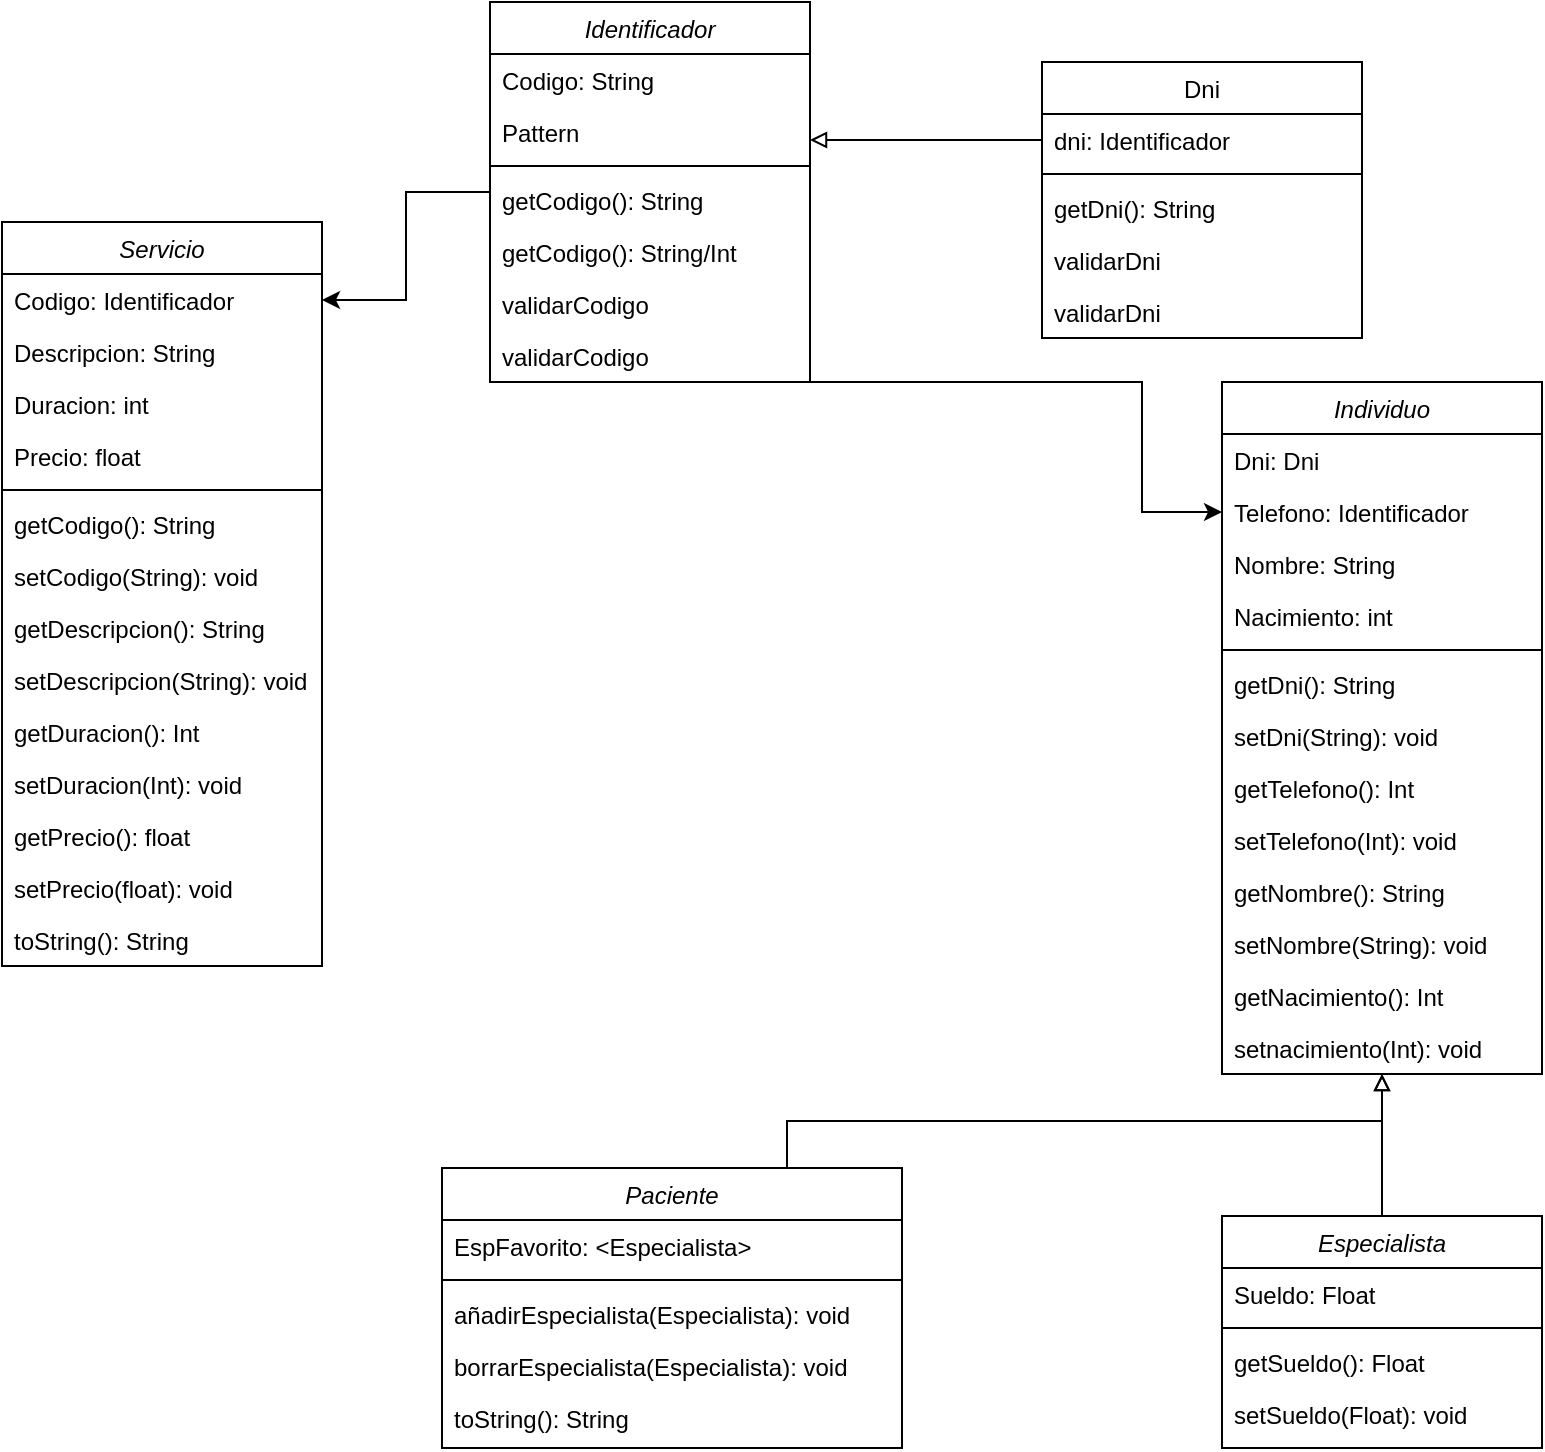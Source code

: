 <mxfile version="21.0.10" type="github">
  <diagram id="C5RBs43oDa-KdzZeNtuy" name="Page-1">
    <mxGraphModel dx="880" dy="481" grid="1" gridSize="10" guides="1" tooltips="1" connect="1" arrows="1" fold="1" page="1" pageScale="1" pageWidth="827" pageHeight="1169" math="0" shadow="0">
      <root>
        <mxCell id="WIyWlLk6GJQsqaUBKTNV-0" />
        <mxCell id="WIyWlLk6GJQsqaUBKTNV-1" parent="WIyWlLk6GJQsqaUBKTNV-0" />
        <mxCell id="TUWXEV42pDuYm1hMz5LC-0" style="edgeStyle=orthogonalEdgeStyle;rounded=0;orthogonalLoop=1;jettySize=auto;html=1;entryX=0;entryY=0.5;entryDx=0;entryDy=0;endArrow=none;endFill=0;startArrow=block;startFill=0;" parent="WIyWlLk6GJQsqaUBKTNV-1" source="zkfFHV4jXpPFQw0GAbJ--0" target="zkfFHV4jXpPFQw0GAbJ--18" edge="1">
          <mxGeometry relative="1" as="geometry">
            <mxPoint x="490" y="110" as="targetPoint" />
            <Array as="points">
              <mxPoint x="405" y="100" />
              <mxPoint x="405" y="99" />
            </Array>
          </mxGeometry>
        </mxCell>
        <mxCell id="TUWXEV42pDuYm1hMz5LC-9" style="edgeStyle=orthogonalEdgeStyle;rounded=0;orthogonalLoop=1;jettySize=auto;html=1;exitX=0.75;exitY=1;exitDx=0;exitDy=0;entryX=0;entryY=0.5;entryDx=0;entryDy=0;" parent="WIyWlLk6GJQsqaUBKTNV-1" source="zkfFHV4jXpPFQw0GAbJ--0" target="TUWXEV42pDuYm1hMz5LC-7" edge="1">
          <mxGeometry relative="1" as="geometry">
            <Array as="points">
              <mxPoint x="374" y="220" />
              <mxPoint x="580" y="220" />
              <mxPoint x="580" y="285" />
            </Array>
          </mxGeometry>
        </mxCell>
        <mxCell id="TUWXEV42pDuYm1hMz5LC-15" value="" style="edgeStyle=orthogonalEdgeStyle;rounded=0;orthogonalLoop=1;jettySize=auto;html=1;" parent="WIyWlLk6GJQsqaUBKTNV-1" source="zkfFHV4jXpPFQw0GAbJ--0" target="TUWXEV42pDuYm1hMz5LC-11" edge="1">
          <mxGeometry relative="1" as="geometry" />
        </mxCell>
        <mxCell id="zkfFHV4jXpPFQw0GAbJ--0" value="Identificador" style="swimlane;fontStyle=2;align=center;verticalAlign=top;childLayout=stackLayout;horizontal=1;startSize=26;horizontalStack=0;resizeParent=1;resizeLast=0;collapsible=1;marginBottom=0;rounded=0;shadow=0;strokeWidth=1;" parent="WIyWlLk6GJQsqaUBKTNV-1" vertex="1">
          <mxGeometry x="254" y="30" width="160" height="190" as="geometry">
            <mxRectangle x="230" y="140" width="160" height="26" as="alternateBounds" />
          </mxGeometry>
        </mxCell>
        <mxCell id="zkfFHV4jXpPFQw0GAbJ--1" value="Codigo: String" style="text;align=left;verticalAlign=top;spacingLeft=4;spacingRight=4;overflow=hidden;rotatable=0;points=[[0,0.5],[1,0.5]];portConstraint=eastwest;" parent="zkfFHV4jXpPFQw0GAbJ--0" vertex="1">
          <mxGeometry y="26" width="160" height="26" as="geometry" />
        </mxCell>
        <mxCell id="zkfFHV4jXpPFQw0GAbJ--2" value="Pattern" style="text;align=left;verticalAlign=top;spacingLeft=4;spacingRight=4;overflow=hidden;rotatable=0;points=[[0,0.5],[1,0.5]];portConstraint=eastwest;rounded=0;shadow=0;html=0;" parent="zkfFHV4jXpPFQw0GAbJ--0" vertex="1">
          <mxGeometry y="52" width="160" height="26" as="geometry" />
        </mxCell>
        <mxCell id="zkfFHV4jXpPFQw0GAbJ--4" value="" style="line;html=1;strokeWidth=1;align=left;verticalAlign=middle;spacingTop=-1;spacingLeft=3;spacingRight=3;rotatable=0;labelPosition=right;points=[];portConstraint=eastwest;" parent="zkfFHV4jXpPFQw0GAbJ--0" vertex="1">
          <mxGeometry y="78" width="160" height="8" as="geometry" />
        </mxCell>
        <mxCell id="aeZsCI3GS8l8oZHOm9My-33" value="getCodigo(): String" style="text;align=left;verticalAlign=top;spacingLeft=4;spacingRight=4;overflow=hidden;rotatable=0;points=[[0,0.5],[1,0.5]];portConstraint=eastwest;" vertex="1" parent="zkfFHV4jXpPFQw0GAbJ--0">
          <mxGeometry y="86" width="160" height="26" as="geometry" />
        </mxCell>
        <mxCell id="aeZsCI3GS8l8oZHOm9My-35" value="getCodigo(): String/Int" style="text;align=left;verticalAlign=top;spacingLeft=4;spacingRight=4;overflow=hidden;rotatable=0;points=[[0,0.5],[1,0.5]];portConstraint=eastwest;" vertex="1" parent="zkfFHV4jXpPFQw0GAbJ--0">
          <mxGeometry y="112" width="160" height="26" as="geometry" />
        </mxCell>
        <mxCell id="aeZsCI3GS8l8oZHOm9My-34" value="validarCodigo" style="text;align=left;verticalAlign=top;spacingLeft=4;spacingRight=4;overflow=hidden;rotatable=0;points=[[0,0.5],[1,0.5]];portConstraint=eastwest;" vertex="1" parent="zkfFHV4jXpPFQw0GAbJ--0">
          <mxGeometry y="138" width="160" height="26" as="geometry" />
        </mxCell>
        <mxCell id="zkfFHV4jXpPFQw0GAbJ--5" value="validarCodigo" style="text;align=left;verticalAlign=top;spacingLeft=4;spacingRight=4;overflow=hidden;rotatable=0;points=[[0,0.5],[1,0.5]];portConstraint=eastwest;" parent="zkfFHV4jXpPFQw0GAbJ--0" vertex="1">
          <mxGeometry y="164" width="160" height="26" as="geometry" />
        </mxCell>
        <mxCell id="zkfFHV4jXpPFQw0GAbJ--17" value="Dni" style="swimlane;fontStyle=0;align=center;verticalAlign=top;childLayout=stackLayout;horizontal=1;startSize=26;horizontalStack=0;resizeParent=1;resizeLast=0;collapsible=1;marginBottom=0;rounded=0;shadow=0;strokeWidth=1;" parent="WIyWlLk6GJQsqaUBKTNV-1" vertex="1">
          <mxGeometry x="530" y="60" width="160" height="138" as="geometry">
            <mxRectangle x="550" y="140" width="160" height="26" as="alternateBounds" />
          </mxGeometry>
        </mxCell>
        <mxCell id="zkfFHV4jXpPFQw0GAbJ--18" value="dni: Identificador" style="text;align=left;verticalAlign=top;spacingLeft=4;spacingRight=4;overflow=hidden;rotatable=0;points=[[0,0.5],[1,0.5]];portConstraint=eastwest;" parent="zkfFHV4jXpPFQw0GAbJ--17" vertex="1">
          <mxGeometry y="26" width="160" height="26" as="geometry" />
        </mxCell>
        <mxCell id="zkfFHV4jXpPFQw0GAbJ--23" value="" style="line;html=1;strokeWidth=1;align=left;verticalAlign=middle;spacingTop=-1;spacingLeft=3;spacingRight=3;rotatable=0;labelPosition=right;points=[];portConstraint=eastwest;" parent="zkfFHV4jXpPFQw0GAbJ--17" vertex="1">
          <mxGeometry y="52" width="160" height="8" as="geometry" />
        </mxCell>
        <mxCell id="zkfFHV4jXpPFQw0GAbJ--24" value="getDni(): String" style="text;align=left;verticalAlign=top;spacingLeft=4;spacingRight=4;overflow=hidden;rotatable=0;points=[[0,0.5],[1,0.5]];portConstraint=eastwest;" parent="zkfFHV4jXpPFQw0GAbJ--17" vertex="1">
          <mxGeometry y="60" width="160" height="26" as="geometry" />
        </mxCell>
        <mxCell id="aeZsCI3GS8l8oZHOm9My-29" value="validarDni" style="text;align=left;verticalAlign=top;spacingLeft=4;spacingRight=4;overflow=hidden;rotatable=0;points=[[0,0.5],[1,0.5]];portConstraint=eastwest;" vertex="1" parent="zkfFHV4jXpPFQw0GAbJ--17">
          <mxGeometry y="86" width="160" height="26" as="geometry" />
        </mxCell>
        <mxCell id="aeZsCI3GS8l8oZHOm9My-30" value="validarDni" style="text;align=left;verticalAlign=top;spacingLeft=4;spacingRight=4;overflow=hidden;rotatable=0;points=[[0,0.5],[1,0.5]];portConstraint=eastwest;" vertex="1" parent="zkfFHV4jXpPFQw0GAbJ--17">
          <mxGeometry y="112" width="160" height="26" as="geometry" />
        </mxCell>
        <mxCell id="TUWXEV42pDuYm1hMz5LC-27" value="" style="edgeStyle=orthogonalEdgeStyle;rounded=0;orthogonalLoop=1;jettySize=auto;html=1;endArrow=none;endFill=0;startArrow=block;startFill=0;" parent="WIyWlLk6GJQsqaUBKTNV-1" source="TUWXEV42pDuYm1hMz5LC-1" target="TUWXEV42pDuYm1hMz5LC-20" edge="1">
          <mxGeometry relative="1" as="geometry" />
        </mxCell>
        <mxCell id="TUWXEV42pDuYm1hMz5LC-1" value="Individuo" style="swimlane;fontStyle=2;align=center;verticalAlign=top;childLayout=stackLayout;horizontal=1;startSize=26;horizontalStack=0;resizeParent=1;resizeLast=0;collapsible=1;marginBottom=0;rounded=0;shadow=0;strokeWidth=1;" parent="WIyWlLk6GJQsqaUBKTNV-1" vertex="1">
          <mxGeometry x="620" y="220" width="160" height="346" as="geometry">
            <mxRectangle x="230" y="140" width="160" height="26" as="alternateBounds" />
          </mxGeometry>
        </mxCell>
        <mxCell id="TUWXEV42pDuYm1hMz5LC-2" value="Dni: Dni" style="text;align=left;verticalAlign=top;spacingLeft=4;spacingRight=4;overflow=hidden;rotatable=0;points=[[0,0.5],[1,0.5]];portConstraint=eastwest;" parent="TUWXEV42pDuYm1hMz5LC-1" vertex="1">
          <mxGeometry y="26" width="160" height="26" as="geometry" />
        </mxCell>
        <mxCell id="TUWXEV42pDuYm1hMz5LC-7" value="Telefono: Identificador" style="text;align=left;verticalAlign=top;spacingLeft=4;spacingRight=4;overflow=hidden;rotatable=0;points=[[0,0.5],[1,0.5]];portConstraint=eastwest;" parent="TUWXEV42pDuYm1hMz5LC-1" vertex="1">
          <mxGeometry y="52" width="160" height="26" as="geometry" />
        </mxCell>
        <mxCell id="TUWXEV42pDuYm1hMz5LC-3" value="Nombre: String" style="text;align=left;verticalAlign=top;spacingLeft=4;spacingRight=4;overflow=hidden;rotatable=0;points=[[0,0.5],[1,0.5]];portConstraint=eastwest;rounded=0;shadow=0;html=0;" parent="TUWXEV42pDuYm1hMz5LC-1" vertex="1">
          <mxGeometry y="78" width="160" height="26" as="geometry" />
        </mxCell>
        <mxCell id="TUWXEV42pDuYm1hMz5LC-8" value="Nacimiento: int" style="text;align=left;verticalAlign=top;spacingLeft=4;spacingRight=4;overflow=hidden;rotatable=0;points=[[0,0.5],[1,0.5]];portConstraint=eastwest;rounded=0;shadow=0;html=0;" parent="TUWXEV42pDuYm1hMz5LC-1" vertex="1">
          <mxGeometry y="104" width="160" height="26" as="geometry" />
        </mxCell>
        <mxCell id="TUWXEV42pDuYm1hMz5LC-4" value="" style="line;html=1;strokeWidth=1;align=left;verticalAlign=middle;spacingTop=-1;spacingLeft=3;spacingRight=3;rotatable=0;labelPosition=right;points=[];portConstraint=eastwest;" parent="TUWXEV42pDuYm1hMz5LC-1" vertex="1">
          <mxGeometry y="130" width="160" height="8" as="geometry" />
        </mxCell>
        <mxCell id="TUWXEV42pDuYm1hMz5LC-5" value="getDni(): String" style="text;align=left;verticalAlign=top;spacingLeft=4;spacingRight=4;overflow=hidden;rotatable=0;points=[[0,0.5],[1,0.5]];portConstraint=eastwest;" parent="TUWXEV42pDuYm1hMz5LC-1" vertex="1">
          <mxGeometry y="138" width="160" height="26" as="geometry" />
        </mxCell>
        <mxCell id="aeZsCI3GS8l8oZHOm9My-21" value="setDni(String): void" style="text;align=left;verticalAlign=top;spacingLeft=4;spacingRight=4;overflow=hidden;rotatable=0;points=[[0,0.5],[1,0.5]];portConstraint=eastwest;" vertex="1" parent="TUWXEV42pDuYm1hMz5LC-1">
          <mxGeometry y="164" width="160" height="26" as="geometry" />
        </mxCell>
        <mxCell id="aeZsCI3GS8l8oZHOm9My-25" value="getTelefono(): Int" style="text;align=left;verticalAlign=top;spacingLeft=4;spacingRight=4;overflow=hidden;rotatable=0;points=[[0,0.5],[1,0.5]];portConstraint=eastwest;" vertex="1" parent="TUWXEV42pDuYm1hMz5LC-1">
          <mxGeometry y="190" width="160" height="26" as="geometry" />
        </mxCell>
        <mxCell id="aeZsCI3GS8l8oZHOm9My-22" value="setTelefono(Int): void" style="text;align=left;verticalAlign=top;spacingLeft=4;spacingRight=4;overflow=hidden;rotatable=0;points=[[0,0.5],[1,0.5]];portConstraint=eastwest;" vertex="1" parent="TUWXEV42pDuYm1hMz5LC-1">
          <mxGeometry y="216" width="160" height="26" as="geometry" />
        </mxCell>
        <mxCell id="aeZsCI3GS8l8oZHOm9My-26" value="getNombre(): String" style="text;align=left;verticalAlign=top;spacingLeft=4;spacingRight=4;overflow=hidden;rotatable=0;points=[[0,0.5],[1,0.5]];portConstraint=eastwest;" vertex="1" parent="TUWXEV42pDuYm1hMz5LC-1">
          <mxGeometry y="242" width="160" height="26" as="geometry" />
        </mxCell>
        <mxCell id="aeZsCI3GS8l8oZHOm9My-23" value="setNombre(String): void" style="text;align=left;verticalAlign=top;spacingLeft=4;spacingRight=4;overflow=hidden;rotatable=0;points=[[0,0.5],[1,0.5]];portConstraint=eastwest;" vertex="1" parent="TUWXEV42pDuYm1hMz5LC-1">
          <mxGeometry y="268" width="160" height="26" as="geometry" />
        </mxCell>
        <mxCell id="aeZsCI3GS8l8oZHOm9My-27" value="getNacimiento(): Int" style="text;align=left;verticalAlign=top;spacingLeft=4;spacingRight=4;overflow=hidden;rotatable=0;points=[[0,0.5],[1,0.5]];portConstraint=eastwest;" vertex="1" parent="TUWXEV42pDuYm1hMz5LC-1">
          <mxGeometry y="294" width="160" height="26" as="geometry" />
        </mxCell>
        <mxCell id="aeZsCI3GS8l8oZHOm9My-24" value="setnacimiento(Int): void" style="text;align=left;verticalAlign=top;spacingLeft=4;spacingRight=4;overflow=hidden;rotatable=0;points=[[0,0.5],[1,0.5]];portConstraint=eastwest;" vertex="1" parent="TUWXEV42pDuYm1hMz5LC-1">
          <mxGeometry y="320" width="160" height="26" as="geometry" />
        </mxCell>
        <mxCell id="TUWXEV42pDuYm1hMz5LC-10" value="Servicio" style="swimlane;fontStyle=2;align=center;verticalAlign=top;childLayout=stackLayout;horizontal=1;startSize=26;horizontalStack=0;resizeParent=1;resizeLast=0;collapsible=1;marginBottom=0;rounded=0;shadow=0;strokeWidth=1;" parent="WIyWlLk6GJQsqaUBKTNV-1" vertex="1">
          <mxGeometry x="10" y="140" width="160" height="372" as="geometry">
            <mxRectangle x="230" y="140" width="160" height="26" as="alternateBounds" />
          </mxGeometry>
        </mxCell>
        <mxCell id="TUWXEV42pDuYm1hMz5LC-11" value="Codigo: Identificador" style="text;align=left;verticalAlign=top;spacingLeft=4;spacingRight=4;overflow=hidden;rotatable=0;points=[[0,0.5],[1,0.5]];portConstraint=eastwest;" parent="TUWXEV42pDuYm1hMz5LC-10" vertex="1">
          <mxGeometry y="26" width="160" height="26" as="geometry" />
        </mxCell>
        <mxCell id="TUWXEV42pDuYm1hMz5LC-12" value="Descripcion: String" style="text;align=left;verticalAlign=top;spacingLeft=4;spacingRight=4;overflow=hidden;rotatable=0;points=[[0,0.5],[1,0.5]];portConstraint=eastwest;rounded=0;shadow=0;html=0;" parent="TUWXEV42pDuYm1hMz5LC-10" vertex="1">
          <mxGeometry y="52" width="160" height="26" as="geometry" />
        </mxCell>
        <mxCell id="TUWXEV42pDuYm1hMz5LC-16" value="Duracion: int" style="text;align=left;verticalAlign=top;spacingLeft=4;spacingRight=4;overflow=hidden;rotatable=0;points=[[0,0.5],[1,0.5]];portConstraint=eastwest;rounded=0;shadow=0;html=0;" parent="TUWXEV42pDuYm1hMz5LC-10" vertex="1">
          <mxGeometry y="78" width="160" height="26" as="geometry" />
        </mxCell>
        <mxCell id="TUWXEV42pDuYm1hMz5LC-17" value="Precio: float" style="text;align=left;verticalAlign=top;spacingLeft=4;spacingRight=4;overflow=hidden;rotatable=0;points=[[0,0.5],[1,0.5]];portConstraint=eastwest;rounded=0;shadow=0;html=0;" parent="TUWXEV42pDuYm1hMz5LC-10" vertex="1">
          <mxGeometry y="104" width="160" height="26" as="geometry" />
        </mxCell>
        <mxCell id="TUWXEV42pDuYm1hMz5LC-13" value="" style="line;html=1;strokeWidth=1;align=left;verticalAlign=middle;spacingTop=-1;spacingLeft=3;spacingRight=3;rotatable=0;labelPosition=right;points=[];portConstraint=eastwest;" parent="TUWXEV42pDuYm1hMz5LC-10" vertex="1">
          <mxGeometry y="130" width="160" height="8" as="geometry" />
        </mxCell>
        <mxCell id="TUWXEV42pDuYm1hMz5LC-18" value="getCodigo(): String" style="text;align=left;verticalAlign=top;spacingLeft=4;spacingRight=4;overflow=hidden;rotatable=0;points=[[0,0.5],[1,0.5]];portConstraint=eastwest;" parent="TUWXEV42pDuYm1hMz5LC-10" vertex="1">
          <mxGeometry y="138" width="160" height="26" as="geometry" />
        </mxCell>
        <mxCell id="aeZsCI3GS8l8oZHOm9My-11" value="setCodigo(String): void" style="text;align=left;verticalAlign=top;spacingLeft=4;spacingRight=4;overflow=hidden;rotatable=0;points=[[0,0.5],[1,0.5]];portConstraint=eastwest;" vertex="1" parent="TUWXEV42pDuYm1hMz5LC-10">
          <mxGeometry y="164" width="160" height="26" as="geometry" />
        </mxCell>
        <mxCell id="aeZsCI3GS8l8oZHOm9My-14" value="getDescripcion(): String" style="text;align=left;verticalAlign=top;spacingLeft=4;spacingRight=4;overflow=hidden;rotatable=0;points=[[0,0.5],[1,0.5]];portConstraint=eastwest;" vertex="1" parent="TUWXEV42pDuYm1hMz5LC-10">
          <mxGeometry y="190" width="160" height="26" as="geometry" />
        </mxCell>
        <mxCell id="aeZsCI3GS8l8oZHOm9My-18" value="setDescripcion(String): void" style="text;align=left;verticalAlign=top;spacingLeft=4;spacingRight=4;overflow=hidden;rotatable=0;points=[[0,0.5],[1,0.5]];portConstraint=eastwest;" vertex="1" parent="TUWXEV42pDuYm1hMz5LC-10">
          <mxGeometry y="216" width="160" height="26" as="geometry" />
        </mxCell>
        <mxCell id="aeZsCI3GS8l8oZHOm9My-13" value="getDuracion(): Int" style="text;align=left;verticalAlign=top;spacingLeft=4;spacingRight=4;overflow=hidden;rotatable=0;points=[[0,0.5],[1,0.5]];portConstraint=eastwest;" vertex="1" parent="TUWXEV42pDuYm1hMz5LC-10">
          <mxGeometry y="242" width="160" height="26" as="geometry" />
        </mxCell>
        <mxCell id="aeZsCI3GS8l8oZHOm9My-17" value="setDuracion(Int): void" style="text;align=left;verticalAlign=top;spacingLeft=4;spacingRight=4;overflow=hidden;rotatable=0;points=[[0,0.5],[1,0.5]];portConstraint=eastwest;" vertex="1" parent="TUWXEV42pDuYm1hMz5LC-10">
          <mxGeometry y="268" width="160" height="26" as="geometry" />
        </mxCell>
        <mxCell id="aeZsCI3GS8l8oZHOm9My-15" value="getPrecio(): float" style="text;align=left;verticalAlign=top;spacingLeft=4;spacingRight=4;overflow=hidden;rotatable=0;points=[[0,0.5],[1,0.5]];portConstraint=eastwest;" vertex="1" parent="TUWXEV42pDuYm1hMz5LC-10">
          <mxGeometry y="294" width="160" height="26" as="geometry" />
        </mxCell>
        <mxCell id="aeZsCI3GS8l8oZHOm9My-12" value="setPrecio(float): void" style="text;align=left;verticalAlign=top;spacingLeft=4;spacingRight=4;overflow=hidden;rotatable=0;points=[[0,0.5],[1,0.5]];portConstraint=eastwest;" vertex="1" parent="TUWXEV42pDuYm1hMz5LC-10">
          <mxGeometry y="320" width="160" height="26" as="geometry" />
        </mxCell>
        <mxCell id="TUWXEV42pDuYm1hMz5LC-14" value="toString(): String" style="text;align=left;verticalAlign=top;spacingLeft=4;spacingRight=4;overflow=hidden;rotatable=0;points=[[0,0.5],[1,0.5]];portConstraint=eastwest;" parent="TUWXEV42pDuYm1hMz5LC-10" vertex="1">
          <mxGeometry y="346" width="160" height="26" as="geometry" />
        </mxCell>
        <mxCell id="TUWXEV42pDuYm1hMz5LC-20" value="Especialista" style="swimlane;fontStyle=2;align=center;verticalAlign=top;childLayout=stackLayout;horizontal=1;startSize=26;horizontalStack=0;resizeParent=1;resizeLast=0;collapsible=1;marginBottom=0;rounded=0;shadow=0;strokeWidth=1;" parent="WIyWlLk6GJQsqaUBKTNV-1" vertex="1">
          <mxGeometry x="620" y="637" width="160" height="116" as="geometry">
            <mxRectangle x="230" y="140" width="160" height="26" as="alternateBounds" />
          </mxGeometry>
        </mxCell>
        <mxCell id="TUWXEV42pDuYm1hMz5LC-22" value="Sueldo: Float" style="text;align=left;verticalAlign=top;spacingLeft=4;spacingRight=4;overflow=hidden;rotatable=0;points=[[0,0.5],[1,0.5]];portConstraint=eastwest;" parent="TUWXEV42pDuYm1hMz5LC-20" vertex="1">
          <mxGeometry y="26" width="160" height="26" as="geometry" />
        </mxCell>
        <mxCell id="TUWXEV42pDuYm1hMz5LC-25" value="" style="line;html=1;strokeWidth=1;align=left;verticalAlign=middle;spacingTop=-1;spacingLeft=3;spacingRight=3;rotatable=0;labelPosition=right;points=[];portConstraint=eastwest;" parent="TUWXEV42pDuYm1hMz5LC-20" vertex="1">
          <mxGeometry y="52" width="160" height="8" as="geometry" />
        </mxCell>
        <mxCell id="TUWXEV42pDuYm1hMz5LC-26" value="getSueldo(): Float" style="text;align=left;verticalAlign=top;spacingLeft=4;spacingRight=4;overflow=hidden;rotatable=0;points=[[0,0.5],[1,0.5]];portConstraint=eastwest;" parent="TUWXEV42pDuYm1hMz5LC-20" vertex="1">
          <mxGeometry y="60" width="160" height="26" as="geometry" />
        </mxCell>
        <mxCell id="aeZsCI3GS8l8oZHOm9My-20" value="setSueldo(Float): void" style="text;align=left;verticalAlign=top;spacingLeft=4;spacingRight=4;overflow=hidden;rotatable=0;points=[[0,0.5],[1,0.5]];portConstraint=eastwest;" vertex="1" parent="TUWXEV42pDuYm1hMz5LC-20">
          <mxGeometry y="86" width="160" height="26" as="geometry" />
        </mxCell>
        <mxCell id="aeZsCI3GS8l8oZHOm9My-7" style="edgeStyle=orthogonalEdgeStyle;rounded=0;orthogonalLoop=1;jettySize=auto;html=1;exitX=0.75;exitY=0;exitDx=0;exitDy=0;entryX=0.5;entryY=1;entryDx=0;entryDy=0;endArrow=block;endFill=0;" edge="1" parent="WIyWlLk6GJQsqaUBKTNV-1" source="aeZsCI3GS8l8oZHOm9My-0" target="TUWXEV42pDuYm1hMz5LC-1">
          <mxGeometry relative="1" as="geometry" />
        </mxCell>
        <mxCell id="aeZsCI3GS8l8oZHOm9My-0" value="Paciente" style="swimlane;fontStyle=2;align=center;verticalAlign=top;childLayout=stackLayout;horizontal=1;startSize=26;horizontalStack=0;resizeParent=1;resizeLast=0;collapsible=1;marginBottom=0;rounded=0;shadow=0;strokeWidth=1;" vertex="1" parent="WIyWlLk6GJQsqaUBKTNV-1">
          <mxGeometry x="230" y="613" width="230" height="140" as="geometry">
            <mxRectangle x="230" y="140" width="160" height="26" as="alternateBounds" />
          </mxGeometry>
        </mxCell>
        <mxCell id="aeZsCI3GS8l8oZHOm9My-1" value="EspFavorito: &lt;Especialista&gt;" style="text;align=left;verticalAlign=top;spacingLeft=4;spacingRight=4;overflow=hidden;rotatable=0;points=[[0,0.5],[1,0.5]];portConstraint=eastwest;" vertex="1" parent="aeZsCI3GS8l8oZHOm9My-0">
          <mxGeometry y="26" width="230" height="26" as="geometry" />
        </mxCell>
        <mxCell id="aeZsCI3GS8l8oZHOm9My-5" value="" style="line;html=1;strokeWidth=1;align=left;verticalAlign=middle;spacingTop=-1;spacingLeft=3;spacingRight=3;rotatable=0;labelPosition=right;points=[];portConstraint=eastwest;" vertex="1" parent="aeZsCI3GS8l8oZHOm9My-0">
          <mxGeometry y="52" width="230" height="8" as="geometry" />
        </mxCell>
        <mxCell id="aeZsCI3GS8l8oZHOm9My-6" value="añadirEspecialista(Especialista): void" style="text;align=left;verticalAlign=top;spacingLeft=4;spacingRight=4;overflow=hidden;rotatable=0;points=[[0,0.5],[1,0.5]];portConstraint=eastwest;" vertex="1" parent="aeZsCI3GS8l8oZHOm9My-0">
          <mxGeometry y="60" width="230" height="26" as="geometry" />
        </mxCell>
        <mxCell id="aeZsCI3GS8l8oZHOm9My-10" value="borrarEspecialista(Especialista): void" style="text;align=left;verticalAlign=top;spacingLeft=4;spacingRight=4;overflow=hidden;rotatable=0;points=[[0,0.5],[1,0.5]];portConstraint=eastwest;" vertex="1" parent="aeZsCI3GS8l8oZHOm9My-0">
          <mxGeometry y="86" width="230" height="26" as="geometry" />
        </mxCell>
        <mxCell id="aeZsCI3GS8l8oZHOm9My-19" value="toString(): String" style="text;align=left;verticalAlign=top;spacingLeft=4;spacingRight=4;overflow=hidden;rotatable=0;points=[[0,0.5],[1,0.5]];portConstraint=eastwest;" vertex="1" parent="aeZsCI3GS8l8oZHOm9My-0">
          <mxGeometry y="112" width="230" height="26" as="geometry" />
        </mxCell>
      </root>
    </mxGraphModel>
  </diagram>
</mxfile>
